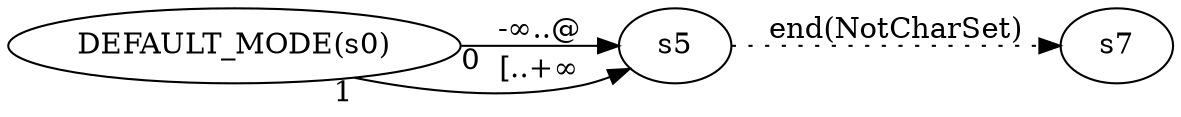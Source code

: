 digraph ATN {
  rankdir=LR;

  "DEFAULT_MODE(s0)" -> s5 [label="-∞..@" taillabel=0]
  s5 -> s7 [label="end(NotCharSet)" style=dotted]
  "DEFAULT_MODE(s0)" -> s5 [label="[..+∞" taillabel=1]
}